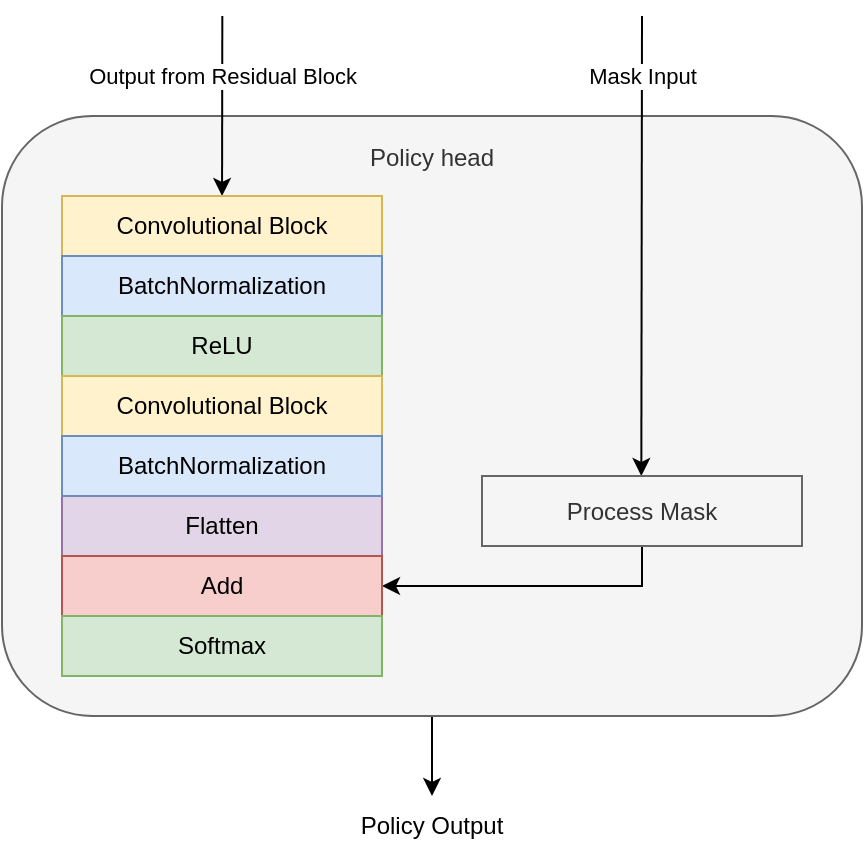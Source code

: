 <mxfile version="24.4.0" type="github">
  <diagram name="Page-1" id="bh2AluwOx-QHXeOynkbn">
    <mxGraphModel dx="702" dy="503" grid="1" gridSize="10" guides="1" tooltips="1" connect="1" arrows="1" fold="1" page="1" pageScale="1" pageWidth="850" pageHeight="1100" math="0" shadow="0">
      <root>
        <mxCell id="0" />
        <mxCell id="1" parent="0" />
        <mxCell id="Wzl3QOPX-El_EzBc4ZMY-19" style="edgeStyle=orthogonalEdgeStyle;rounded=0;orthogonalLoop=1;jettySize=auto;html=1;exitX=0.5;exitY=1;exitDx=0;exitDy=0;" edge="1" parent="1" source="Wzl3QOPX-El_EzBc4ZMY-1" target="Wzl3QOPX-El_EzBc4ZMY-20">
          <mxGeometry relative="1" as="geometry">
            <mxPoint x="410" y="590" as="targetPoint" />
          </mxGeometry>
        </mxCell>
        <mxCell id="Wzl3QOPX-El_EzBc4ZMY-1" value="&lt;div align=&quot;center&quot;&gt;Policy head&lt;/div&gt;&lt;div align=&quot;center&quot;&gt;&lt;br&gt;&lt;/div&gt;&lt;div align=&quot;center&quot;&gt;&lt;br&gt;&lt;/div&gt;&lt;div align=&quot;center&quot;&gt;&lt;br&gt;&lt;/div&gt;&lt;div align=&quot;center&quot;&gt;&lt;br&gt;&lt;/div&gt;&lt;div align=&quot;center&quot;&gt;&lt;br&gt;&lt;/div&gt;&lt;div align=&quot;center&quot;&gt;&lt;br&gt;&lt;/div&gt;&lt;div align=&quot;center&quot;&gt;&lt;br&gt;&lt;/div&gt;&lt;div align=&quot;center&quot;&gt;&lt;br&gt;&lt;/div&gt;&lt;div align=&quot;center&quot;&gt;&lt;br&gt;&lt;/div&gt;&lt;div align=&quot;center&quot;&gt;&lt;br&gt;&lt;/div&gt;&lt;div align=&quot;center&quot;&gt;&lt;br&gt;&lt;/div&gt;&lt;div align=&quot;center&quot;&gt;&lt;br&gt;&lt;/div&gt;&lt;div align=&quot;center&quot;&gt;&lt;br&gt;&lt;/div&gt;&lt;div align=&quot;center&quot;&gt;&lt;br&gt;&lt;/div&gt;&lt;div align=&quot;center&quot;&gt;&lt;br&gt;&lt;/div&gt;&lt;div&gt;&lt;br&gt;&lt;/div&gt;&lt;div&gt;&lt;br&gt;&lt;/div&gt;&lt;div&gt;&lt;br&gt;&lt;/div&gt;" style="rounded=1;whiteSpace=wrap;html=1;fillColor=#f5f5f5;strokeColor=#666666;fontColor=#333333;" vertex="1" parent="1">
          <mxGeometry x="300" y="250" width="430" height="300" as="geometry" />
        </mxCell>
        <mxCell id="Wzl3QOPX-El_EzBc4ZMY-3" value="" style="endArrow=classic;html=1;rounded=0;" edge="1" parent="1" target="Wzl3QOPX-El_EzBc4ZMY-5">
          <mxGeometry width="50" height="50" relative="1" as="geometry">
            <mxPoint x="410.16" y="200" as="sourcePoint" />
            <mxPoint x="409.66" y="250" as="targetPoint" />
          </mxGeometry>
        </mxCell>
        <mxCell id="Wzl3QOPX-El_EzBc4ZMY-4" value="Output from Residual Block" style="edgeLabel;html=1;align=center;verticalAlign=middle;resizable=0;points=[];" vertex="1" connectable="0" parent="Wzl3QOPX-El_EzBc4ZMY-3">
          <mxGeometry x="-0.069" y="-2" relative="1" as="geometry">
            <mxPoint x="2" y="-12" as="offset" />
          </mxGeometry>
        </mxCell>
        <mxCell id="Wzl3QOPX-El_EzBc4ZMY-5" value="Convolutional Block" style="rounded=0;whiteSpace=wrap;html=1;fillColor=#fff2cc;strokeColor=#d6b656;" vertex="1" parent="1">
          <mxGeometry x="330" y="290" width="160" height="30" as="geometry" />
        </mxCell>
        <mxCell id="Wzl3QOPX-El_EzBc4ZMY-6" value="" style="endArrow=classic;html=1;rounded=0;entryX=0.5;entryY=0;entryDx=0;entryDy=0;" edge="1" parent="1">
          <mxGeometry width="50" height="50" relative="1" as="geometry">
            <mxPoint x="620" y="200" as="sourcePoint" />
            <mxPoint x="619.66" y="430" as="targetPoint" />
          </mxGeometry>
        </mxCell>
        <mxCell id="Wzl3QOPX-El_EzBc4ZMY-7" value="Mask Input" style="edgeLabel;html=1;align=center;verticalAlign=middle;resizable=0;points=[];" vertex="1" connectable="0" parent="Wzl3QOPX-El_EzBc4ZMY-6">
          <mxGeometry x="-0.069" y="-2" relative="1" as="geometry">
            <mxPoint x="2" y="-77" as="offset" />
          </mxGeometry>
        </mxCell>
        <mxCell id="Wzl3QOPX-El_EzBc4ZMY-8" value="BatchNormalization" style="rounded=0;whiteSpace=wrap;html=1;fillColor=#dae8fc;strokeColor=#6c8ebf;" vertex="1" parent="1">
          <mxGeometry x="330" y="320" width="160" height="30" as="geometry" />
        </mxCell>
        <mxCell id="Wzl3QOPX-El_EzBc4ZMY-9" value="ReLU" style="rounded=0;whiteSpace=wrap;html=1;fillColor=#d5e8d4;strokeColor=#82b366;" vertex="1" parent="1">
          <mxGeometry x="330" y="350" width="160" height="30" as="geometry" />
        </mxCell>
        <mxCell id="Wzl3QOPX-El_EzBc4ZMY-10" value="&lt;div&gt;Flatten&lt;/div&gt;" style="rounded=0;whiteSpace=wrap;html=1;fillColor=#e1d5e7;strokeColor=#9673a6;" vertex="1" parent="1">
          <mxGeometry x="330" y="440" width="160" height="30" as="geometry" />
        </mxCell>
        <mxCell id="Wzl3QOPX-El_EzBc4ZMY-11" value="Convolutional Block" style="rounded=0;whiteSpace=wrap;html=1;fillColor=#fff2cc;strokeColor=#d6b656;" vertex="1" parent="1">
          <mxGeometry x="330" y="380" width="160" height="30" as="geometry" />
        </mxCell>
        <mxCell id="Wzl3QOPX-El_EzBc4ZMY-12" value="BatchNormalization" style="rounded=0;whiteSpace=wrap;html=1;fillColor=#dae8fc;strokeColor=#6c8ebf;" vertex="1" parent="1">
          <mxGeometry x="330" y="410" width="160" height="30" as="geometry" />
        </mxCell>
        <mxCell id="Wzl3QOPX-El_EzBc4ZMY-17" style="edgeStyle=orthogonalEdgeStyle;rounded=0;orthogonalLoop=1;jettySize=auto;html=1;exitX=0.5;exitY=1;exitDx=0;exitDy=0;entryX=1;entryY=0.5;entryDx=0;entryDy=0;" edge="1" parent="1" source="Wzl3QOPX-El_EzBc4ZMY-14" target="Wzl3QOPX-El_EzBc4ZMY-15">
          <mxGeometry relative="1" as="geometry" />
        </mxCell>
        <mxCell id="Wzl3QOPX-El_EzBc4ZMY-14" value="Process Mask" style="rounded=0;whiteSpace=wrap;html=1;fillColor=#f5f5f5;strokeColor=#666666;fontColor=#333333;" vertex="1" parent="1">
          <mxGeometry x="540" y="430" width="160" height="35" as="geometry" />
        </mxCell>
        <mxCell id="Wzl3QOPX-El_EzBc4ZMY-15" value="Add" style="rounded=0;whiteSpace=wrap;html=1;fillColor=#f8cecc;strokeColor=#b85450;" vertex="1" parent="1">
          <mxGeometry x="330" y="470" width="160" height="30" as="geometry" />
        </mxCell>
        <mxCell id="Wzl3QOPX-El_EzBc4ZMY-16" value="Softmax" style="rounded=0;whiteSpace=wrap;html=1;fillColor=#d5e8d4;strokeColor=#82b366;" vertex="1" parent="1">
          <mxGeometry x="330" y="500" width="160" height="30" as="geometry" />
        </mxCell>
        <mxCell id="Wzl3QOPX-El_EzBc4ZMY-20" value="Policy Output" style="text;html=1;align=center;verticalAlign=middle;whiteSpace=wrap;rounded=0;" vertex="1" parent="1">
          <mxGeometry x="455" y="590" width="120" height="30" as="geometry" />
        </mxCell>
      </root>
    </mxGraphModel>
  </diagram>
</mxfile>
